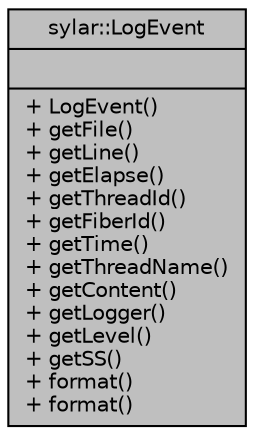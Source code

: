 digraph "sylar::LogEvent"
{
 // LATEX_PDF_SIZE
  edge [fontname="Helvetica",fontsize="10",labelfontname="Helvetica",labelfontsize="10"];
  node [fontname="Helvetica",fontsize="10",shape=record];
  Node1 [label="{sylar::LogEvent\n||+ LogEvent()\l+ getFile()\l+ getLine()\l+ getElapse()\l+ getThreadId()\l+ getFiberId()\l+ getTime()\l+ getThreadName()\l+ getContent()\l+ getLogger()\l+ getLevel()\l+ getSS()\l+ format()\l+ format()\l}",height=0.2,width=0.4,color="black", fillcolor="grey75", style="filled", fontcolor="black",tooltip="日志事件"];
}
